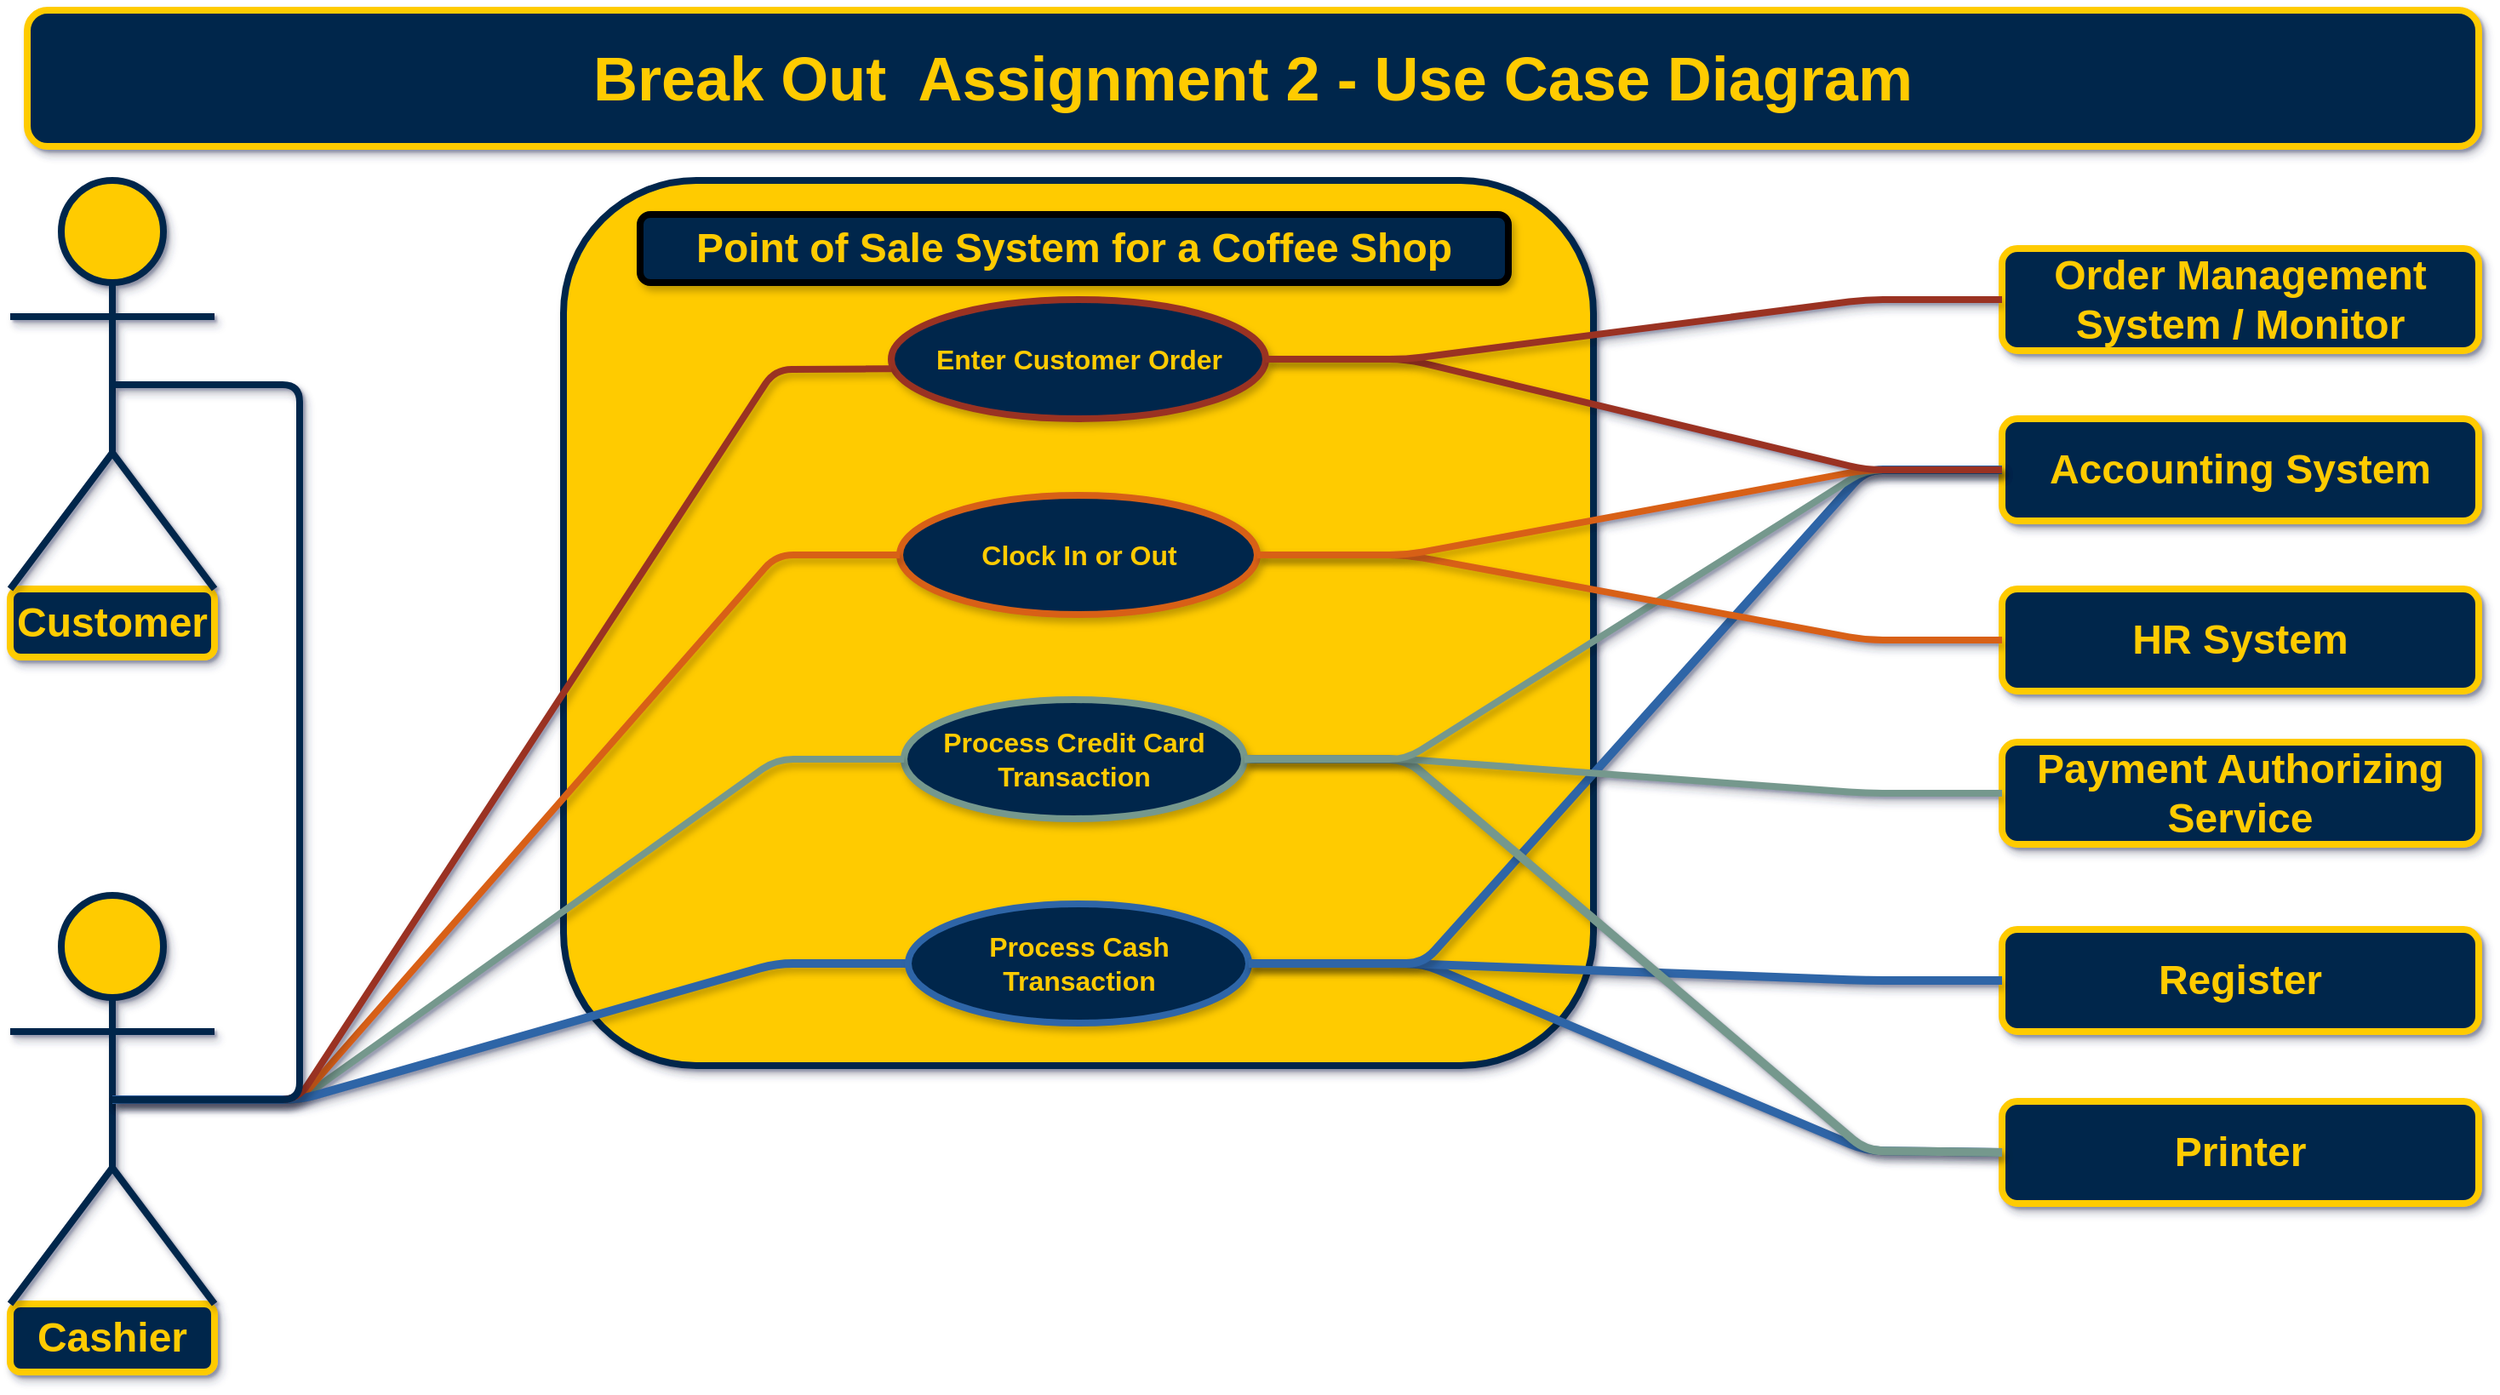 <mxfile>
    <diagram name="KSAN-REVISION-NO-CRM" id="BmptoRpWYKiWcoo0jxxf">
        <mxGraphModel dx="1838" dy="938" grid="1" gridSize="10" guides="1" tooltips="1" connect="1" arrows="1" fold="1" page="0" pageScale="1" pageWidth="1100" pageHeight="850" math="0" shadow="1">
            <root>
                <mxCell id="iic-0YQ0x_4ZW2MdYw09-0"/>
                <mxCell id="iic-0YQ0x_4ZW2MdYw09-1" parent="iic-0YQ0x_4ZW2MdYw09-0"/>
                <mxCell id="iic-0YQ0x_4ZW2MdYw09-2" value="&lt;font style=&quot;font-size: 24px;&quot;&gt;Cashier&lt;/font&gt;" style="rounded=1;whiteSpace=wrap;html=1;fillColor=#00274C;strokeColor=#FFCB05;fontColor=#FFCB05;shadow=1;labelBackgroundColor=none;labelBorderColor=none;fontStyle=1;strokeWidth=4;fontSize=24;" vertex="1" parent="iic-0YQ0x_4ZW2MdYw09-1">
                    <mxGeometry x="190" y="920" width="120" height="40" as="geometry"/>
                </mxCell>
                <mxCell id="iic-0YQ0x_4ZW2MdYw09-3" value="&lt;font style=&quot;font-size: 24px;&quot;&gt;Customer&lt;/font&gt;" style="rounded=1;whiteSpace=wrap;html=1;fillColor=#00274C;strokeColor=#FFCB05;fontColor=#FFCB05;shadow=1;labelBackgroundColor=none;labelBorderColor=none;fontStyle=1;strokeWidth=4;fontSize=24;" vertex="1" parent="iic-0YQ0x_4ZW2MdYw09-1">
                    <mxGeometry x="190" y="500" width="120" height="40" as="geometry"/>
                </mxCell>
                <mxCell id="iic-0YQ0x_4ZW2MdYw09-4" value="" style="rounded=1;whiteSpace=wrap;html=1;strokeColor=#00274C;fillColor=#FFCB05;strokeWidth=4;shadow=1;" vertex="1" parent="iic-0YQ0x_4ZW2MdYw09-1">
                    <mxGeometry x="515" y="260" width="605" height="520" as="geometry"/>
                </mxCell>
                <mxCell id="iic-0YQ0x_4ZW2MdYw09-5" value="Break Out&amp;nbsp; Assignment 2 - Use Case Diagram" style="text;strokeColor=#FFCB05;fillColor=#00274C;html=1;fontSize=36;fontStyle=1;verticalAlign=middle;align=center;fontColor=#FFCB05;shadow=1;labelBackgroundColor=none;labelBorderColor=none;whiteSpace=wrap;rounded=1;strokeWidth=4;" vertex="1" parent="iic-0YQ0x_4ZW2MdYw09-1">
                    <mxGeometry x="200" y="160" width="1440" height="80" as="geometry"/>
                </mxCell>
                <mxCell id="iic-0YQ0x_4ZW2MdYw09-6" value="" style="shape=umlActor;verticalLabelPosition=bottom;verticalAlign=top;html=1;outlineConnect=0;fillColor=#FFCB05;strokeColor=#00274C;fontColor=#FFCB05;shadow=1;labelBackgroundColor=#00274C;labelBorderColor=#FFCB05;whiteSpace=wrap;fontStyle=1;rounded=1;strokeWidth=4;fontSize=24;spacingTop=0;" vertex="1" parent="iic-0YQ0x_4ZW2MdYw09-1">
                    <mxGeometry x="190" y="680" width="120" height="240" as="geometry"/>
                </mxCell>
                <mxCell id="iic-0YQ0x_4ZW2MdYw09-7" value="&lt;font style=&quot;font-size: 16px;&quot;&gt;Enter Customer Order&lt;/font&gt;" style="ellipse;whiteSpace=wrap;html=1;fillColor=#00274C;strokeColor=#9A3324;fontColor=#FFCB05;shadow=1;labelBackgroundColor=none;labelBorderColor=none;fontStyle=1;rounded=1;strokeWidth=4;fontSize=16;" vertex="1" parent="iic-0YQ0x_4ZW2MdYw09-1">
                    <mxGeometry x="707.5" y="330" width="220" height="70" as="geometry"/>
                </mxCell>
                <mxCell id="iic-0YQ0x_4ZW2MdYw09-8" value="&lt;font style=&quot;font-size: 16px;&quot;&gt;Clock In or Out&lt;/font&gt;" style="ellipse;whiteSpace=wrap;html=1;fillColor=#00274C;strokeColor=#D86018;fontColor=#FFCB05;shadow=1;labelBackgroundColor=none;labelBorderColor=none;fontStyle=1;rounded=1;strokeWidth=4;fontSize=16;" vertex="1" parent="iic-0YQ0x_4ZW2MdYw09-1">
                    <mxGeometry x="712.5" y="445" width="210" height="70" as="geometry"/>
                </mxCell>
                <mxCell id="iic-0YQ0x_4ZW2MdYw09-9" value="&lt;font style=&quot;font-size: 16px;&quot;&gt;Process Credit Card Transaction&lt;/font&gt;" style="ellipse;whiteSpace=wrap;html=1;fillColor=#00274C;strokeColor=#75988D;fontColor=#FFCB05;shadow=1;labelBackgroundColor=none;labelBorderColor=none;fontStyle=1;rounded=1;strokeWidth=4;fontSize=16;" vertex="1" parent="iic-0YQ0x_4ZW2MdYw09-1">
                    <mxGeometry x="715" y="565" width="200" height="70" as="geometry"/>
                </mxCell>
                <mxCell id="iic-0YQ0x_4ZW2MdYw09-11" value="&lt;font style=&quot;font-size: 24px;&quot;&gt;HR System&lt;/font&gt;" style="rounded=1;whiteSpace=wrap;html=1;fillColor=#00274C;strokeColor=#FFCB05;fontColor=#FFCB05;shadow=1;labelBackgroundColor=none;labelBorderColor=none;fontStyle=1;strokeWidth=4;fontSize=24;" vertex="1" parent="iic-0YQ0x_4ZW2MdYw09-1">
                    <mxGeometry x="1360" y="500" width="280" height="60" as="geometry"/>
                </mxCell>
                <mxCell id="iic-0YQ0x_4ZW2MdYw09-12" value="&lt;font style=&quot;font-size: 24px;&quot;&gt;Payment Authorizing Service&lt;/font&gt;" style="rounded=1;whiteSpace=wrap;html=1;fillColor=#00274C;strokeColor=#FFCB05;fontColor=#FFCB05;shadow=1;labelBackgroundColor=none;labelBorderColor=none;fontStyle=1;strokeWidth=4;fontSize=24;" vertex="1" parent="iic-0YQ0x_4ZW2MdYw09-1">
                    <mxGeometry x="1360" y="590" width="280" height="60" as="geometry"/>
                </mxCell>
                <mxCell id="iic-0YQ0x_4ZW2MdYw09-14" value="" style="endArrow=none;html=1;rounded=1;entryX=0;entryY=0.5;entryDx=0;entryDy=0;fillColor=#0050ef;strokeColor=#75988d;fontColor=#FFCB05;shadow=1;labelBackgroundColor=none;labelBorderColor=none;fontStyle=1;exitX=0.5;exitY=0.5;exitDx=0;exitDy=0;exitPerimeter=0;strokeWidth=4;" edge="1" parent="iic-0YQ0x_4ZW2MdYw09-1" source="iic-0YQ0x_4ZW2MdYw09-6" target="iic-0YQ0x_4ZW2MdYw09-9">
                    <mxGeometry width="50" height="50" relative="1" as="geometry">
                        <mxPoint x="435" y="630" as="sourcePoint"/>
                        <mxPoint x="635.48" y="675.64" as="targetPoint"/>
                        <Array as="points">
                            <mxPoint x="360" y="800"/>
                            <mxPoint x="640" y="600"/>
                        </Array>
                    </mxGeometry>
                </mxCell>
                <mxCell id="iic-0YQ0x_4ZW2MdYw09-15" value="&lt;font style=&quot;font-size: 24px;&quot;&gt;Point of Sale System for a Coffee Shop&lt;/font&gt;" style="text;strokeColor=#000000;fillColor=#00274C;html=1;fontSize=24;fontStyle=1;verticalAlign=middle;align=center;fontColor=#FFCB05;shadow=1;labelBackgroundColor=none;labelBorderColor=none;whiteSpace=wrap;rounded=1;strokeWidth=4;" vertex="1" parent="iic-0YQ0x_4ZW2MdYw09-1">
                    <mxGeometry x="560" y="280" width="510" height="40" as="geometry"/>
                </mxCell>
                <mxCell id="iic-0YQ0x_4ZW2MdYw09-17" value="" style="endArrow=none;html=1;rounded=1;entryX=0;entryY=0.5;entryDx=0;entryDy=0;fillColor=#0050ef;strokeColor=#D86018;fontColor=#FFCB05;shadow=1;labelBackgroundColor=none;labelBorderColor=none;fontStyle=1;strokeWidth=4;exitX=0.5;exitY=0.5;exitDx=0;exitDy=0;exitPerimeter=0;" edge="1" parent="iic-0YQ0x_4ZW2MdYw09-1" source="iic-0YQ0x_4ZW2MdYw09-6" target="iic-0YQ0x_4ZW2MdYw09-8">
                    <mxGeometry width="50" height="50" relative="1" as="geometry">
                        <mxPoint x="260" y="600" as="sourcePoint"/>
                        <mxPoint x="660" y="554" as="targetPoint"/>
                        <Array as="points">
                            <mxPoint x="360" y="800"/>
                            <mxPoint x="640" y="480"/>
                        </Array>
                    </mxGeometry>
                </mxCell>
                <mxCell id="iic-0YQ0x_4ZW2MdYw09-18" value="&lt;font style=&quot;font-size: 24px;&quot;&gt;Accounting System&lt;/font&gt;" style="rounded=1;whiteSpace=wrap;html=1;fillColor=#00274C;strokeColor=#FFCB05;fontColor=#FFCB05;shadow=1;labelBackgroundColor=none;labelBorderColor=none;fontStyle=1;strokeWidth=4;fontSize=24;" vertex="1" parent="iic-0YQ0x_4ZW2MdYw09-1">
                    <mxGeometry x="1360" y="400" width="280" height="60" as="geometry"/>
                </mxCell>
                <mxCell id="iic-0YQ0x_4ZW2MdYw09-19" style="edgeStyle=none;rounded=1;comic=0;html=1;exitX=0;exitY=0.5;exitDx=0;exitDy=0;entryX=0.5;entryY=0.5;entryDx=0;entryDy=0;entryPerimeter=0;shadow=1;strokeWidth=5;fontSize=36;fontColor=#FFCB05;strokeColor=#2F65A7;endArrow=none;endFill=0;" edge="1" parent="iic-0YQ0x_4ZW2MdYw09-1" source="iic-0YQ0x_4ZW2MdYw09-20" target="iic-0YQ0x_4ZW2MdYw09-6">
                    <mxGeometry relative="1" as="geometry">
                        <Array as="points">
                            <mxPoint x="640" y="720"/>
                            <mxPoint x="360" y="800"/>
                        </Array>
                    </mxGeometry>
                </mxCell>
                <mxCell id="iic-0YQ0x_4ZW2MdYw09-20" value="&lt;font style=&quot;font-size: 16px;&quot;&gt;Process Cash Transaction&lt;/font&gt;" style="ellipse;whiteSpace=wrap;html=1;fillColor=#00274C;strokeColor=#2F65A7;fontColor=#FFCB05;shadow=1;labelBackgroundColor=none;labelBorderColor=none;fontStyle=1;rounded=1;strokeWidth=4;fontSize=16;" vertex="1" parent="iic-0YQ0x_4ZW2MdYw09-1">
                    <mxGeometry x="717.5" y="685" width="200" height="70" as="geometry"/>
                </mxCell>
                <mxCell id="iic-0YQ0x_4ZW2MdYw09-21" value="&lt;font style=&quot;font-size: 24px;&quot;&gt;Register&lt;/font&gt;" style="rounded=1;whiteSpace=wrap;html=1;fillColor=#00274C;strokeColor=#FFCB05;fontColor=#FFCB05;shadow=1;labelBackgroundColor=none;labelBorderColor=none;fontStyle=1;strokeWidth=4;fontSize=24;" vertex="1" parent="iic-0YQ0x_4ZW2MdYw09-1">
                    <mxGeometry x="1360" y="700" width="280" height="60" as="geometry"/>
                </mxCell>
                <mxCell id="iic-0YQ0x_4ZW2MdYw09-22" value="&lt;font style=&quot;font-size: 24px;&quot;&gt;Printer&lt;/font&gt;" style="rounded=1;whiteSpace=wrap;html=1;fillColor=#00274C;strokeColor=#FFCB05;fontColor=#FFCB05;shadow=1;labelBackgroundColor=none;labelBorderColor=none;fontStyle=1;strokeWidth=4;fontSize=24;" vertex="1" parent="iic-0YQ0x_4ZW2MdYw09-1">
                    <mxGeometry x="1360" y="801" width="280" height="60" as="geometry"/>
                </mxCell>
                <mxCell id="iic-0YQ0x_4ZW2MdYw09-23" value="" style="endArrow=none;html=1;rounded=1;entryX=0.004;entryY=0.581;entryDx=0;entryDy=0;entryPerimeter=0;fillColor=#0050ef;strokeColor=#9A3324;fontColor=#FFCB05;shadow=1;labelBackgroundColor=none;labelBorderColor=none;fontStyle=1;exitX=0.5;exitY=0.5;exitDx=0;exitDy=0;exitPerimeter=0;strokeWidth=4;" edge="1" parent="iic-0YQ0x_4ZW2MdYw09-1" source="iic-0YQ0x_4ZW2MdYw09-6">
                    <mxGeometry width="50" height="50" relative="1" as="geometry">
                        <mxPoint x="259.12" y="600" as="sourcePoint"/>
                        <mxPoint x="707.5" y="370.67" as="targetPoint"/>
                        <Array as="points">
                            <mxPoint x="359" y="800"/>
                            <mxPoint x="639.12" y="371"/>
                        </Array>
                    </mxGeometry>
                </mxCell>
                <mxCell id="iic-0YQ0x_4ZW2MdYw09-26" style="edgeStyle=none;rounded=1;comic=0;html=1;exitX=1;exitY=0.5;exitDx=0;exitDy=0;entryX=0;entryY=0.5;entryDx=0;entryDy=0;shadow=1;strokeWidth=5;fontSize=36;fontColor=#FFCB05;strokeColor=#2F65A7;endArrow=none;endFill=0;" edge="1" parent="iic-0YQ0x_4ZW2MdYw09-1" source="iic-0YQ0x_4ZW2MdYw09-20" target="iic-0YQ0x_4ZW2MdYw09-22">
                    <mxGeometry relative="1" as="geometry">
                        <mxPoint x="927.5" y="730" as="sourcePoint"/>
                        <mxPoint x="1370" y="690" as="targetPoint"/>
                        <Array as="points">
                            <mxPoint x="1020" y="720"/>
                            <mxPoint x="1280" y="830"/>
                        </Array>
                    </mxGeometry>
                </mxCell>
                <mxCell id="iic-0YQ0x_4ZW2MdYw09-27" style="edgeStyle=none;rounded=1;comic=0;html=1;exitX=1;exitY=0.5;exitDx=0;exitDy=0;entryX=0;entryY=0.5;entryDx=0;entryDy=0;shadow=1;strokeWidth=5;fontSize=36;fontColor=#FFCB05;strokeColor=#2F65A7;endArrow=none;endFill=0;" edge="1" parent="iic-0YQ0x_4ZW2MdYw09-1" source="iic-0YQ0x_4ZW2MdYw09-20" target="iic-0YQ0x_4ZW2MdYw09-21">
                    <mxGeometry relative="1" as="geometry">
                        <Array as="points">
                            <mxPoint x="1010" y="720"/>
                            <mxPoint x="1280" y="730"/>
                        </Array>
                    </mxGeometry>
                </mxCell>
                <mxCell id="iic-0YQ0x_4ZW2MdYw09-28" style="edgeStyle=none;rounded=1;comic=0;html=1;exitX=1;exitY=0.5;exitDx=0;exitDy=0;entryX=0;entryY=0.5;entryDx=0;entryDy=0;shadow=1;strokeWidth=5;fontSize=36;fontColor=#FFCB05;strokeColor=#2F65A7;endArrow=none;endFill=0;" edge="1" parent="iic-0YQ0x_4ZW2MdYw09-1" source="iic-0YQ0x_4ZW2MdYw09-20" target="iic-0YQ0x_4ZW2MdYw09-18">
                    <mxGeometry relative="1" as="geometry">
                        <mxPoint x="927.5" y="730" as="sourcePoint"/>
                        <mxPoint x="1370" y="690" as="targetPoint"/>
                        <Array as="points">
                            <mxPoint x="1020" y="720"/>
                            <mxPoint x="1280" y="430"/>
                        </Array>
                    </mxGeometry>
                </mxCell>
                <mxCell id="iic-0YQ0x_4ZW2MdYw09-29" style="edgeStyle=none;rounded=1;comic=0;html=1;exitX=1;exitY=0.5;exitDx=0;exitDy=0;entryX=0;entryY=0.5;entryDx=0;entryDy=0;shadow=1;strokeWidth=5;fontSize=36;fontColor=#FFCB05;strokeColor=#75988d;endArrow=none;endFill=0;" edge="1" parent="iic-0YQ0x_4ZW2MdYw09-1" source="iic-0YQ0x_4ZW2MdYw09-9" target="iic-0YQ0x_4ZW2MdYw09-22">
                    <mxGeometry relative="1" as="geometry">
                        <mxPoint x="937.5" y="740" as="sourcePoint"/>
                        <mxPoint x="1380" y="700" as="targetPoint"/>
                        <Array as="points">
                            <mxPoint x="1010" y="600"/>
                            <mxPoint x="1280" y="830"/>
                        </Array>
                    </mxGeometry>
                </mxCell>
                <mxCell id="iic-0YQ0x_4ZW2MdYw09-30" value="" style="endArrow=none;html=1;rounded=1;exitX=0;exitY=0.5;exitDx=0;exitDy=0;entryX=1;entryY=0.5;entryDx=0;entryDy=0;fillColor=#0050ef;strokeColor=#75988d;fontColor=#FFCB05;shadow=1;labelBackgroundColor=none;labelBorderColor=none;fontStyle=1;strokeWidth=4;" edge="1" parent="iic-0YQ0x_4ZW2MdYw09-1" source="iic-0YQ0x_4ZW2MdYw09-12" target="iic-0YQ0x_4ZW2MdYw09-9">
                    <mxGeometry width="50" height="50" relative="1" as="geometry">
                        <mxPoint x="1005" y="660" as="sourcePoint"/>
                        <mxPoint x="805" y="680" as="targetPoint"/>
                        <Array as="points">
                            <mxPoint x="1280" y="620"/>
                            <mxPoint x="1010" y="600"/>
                        </Array>
                    </mxGeometry>
                </mxCell>
                <mxCell id="iic-0YQ0x_4ZW2MdYw09-31" value="" style="endArrow=none;html=1;rounded=1;exitX=1;exitY=0.5;exitDx=0;exitDy=0;entryX=0;entryY=0.5;entryDx=0;entryDy=0;fillColor=#0050ef;strokeColor=#75988d;fontColor=#FFCB05;shadow=1;labelBackgroundColor=none;labelBorderColor=none;fontStyle=1;strokeWidth=4;" edge="1" parent="iic-0YQ0x_4ZW2MdYw09-1" source="iic-0YQ0x_4ZW2MdYw09-9" target="iic-0YQ0x_4ZW2MdYw09-18">
                    <mxGeometry width="50" height="50" relative="1" as="geometry">
                        <mxPoint x="795" y="650" as="sourcePoint"/>
                        <mxPoint x="1015" y="350" as="targetPoint"/>
                        <Array as="points">
                            <mxPoint x="1010" y="600"/>
                            <mxPoint x="1280" y="430"/>
                        </Array>
                    </mxGeometry>
                </mxCell>
                <mxCell id="iic-0YQ0x_4ZW2MdYw09-32" value="" style="endArrow=none;html=1;rounded=1;entryX=0;entryY=0.5;entryDx=0;entryDy=0;exitX=1;exitY=0.5;exitDx=0;exitDy=0;fillColor=#0050ef;strokeColor=#D86018;fontColor=#FFCB05;shadow=1;labelBackgroundColor=none;labelBorderColor=none;fontStyle=1;strokeWidth=4;" edge="1" parent="iic-0YQ0x_4ZW2MdYw09-1" source="iic-0YQ0x_4ZW2MdYw09-8" target="iic-0YQ0x_4ZW2MdYw09-11">
                    <mxGeometry width="50" height="50" relative="1" as="geometry">
                        <mxPoint x="795" y="550" as="sourcePoint"/>
                        <mxPoint x="1015" y="490" as="targetPoint"/>
                        <Array as="points">
                            <mxPoint x="1010" y="480"/>
                            <mxPoint x="1280" y="530"/>
                        </Array>
                    </mxGeometry>
                </mxCell>
                <mxCell id="iic-0YQ0x_4ZW2MdYw09-33" value="" style="endArrow=none;html=1;rounded=1;entryX=0;entryY=0.5;entryDx=0;entryDy=0;exitX=1;exitY=0.5;exitDx=0;exitDy=0;fillColor=#0050ef;strokeColor=#D86018;fontColor=#FFCB05;shadow=1;labelBackgroundColor=none;labelBorderColor=none;fontStyle=1;strokeWidth=4;" edge="1" parent="iic-0YQ0x_4ZW2MdYw09-1" source="iic-0YQ0x_4ZW2MdYw09-8" target="iic-0YQ0x_4ZW2MdYw09-18">
                    <mxGeometry width="50" height="50" relative="1" as="geometry">
                        <mxPoint x="932.5" y="490" as="sourcePoint"/>
                        <mxPoint x="1370" y="450" as="targetPoint"/>
                        <Array as="points">
                            <mxPoint x="1010" y="480"/>
                            <mxPoint x="1280" y="430"/>
                        </Array>
                    </mxGeometry>
                </mxCell>
                <mxCell id="iic-0YQ0x_4ZW2MdYw09-35" value="" style="endArrow=none;html=1;rounded=1;entryX=0;entryY=0.5;entryDx=0;entryDy=0;exitX=1;exitY=0.5;exitDx=0;exitDy=0;fillColor=#0050ef;strokeColor=#9A3324;fontColor=#FFCB05;shadow=1;labelBackgroundColor=none;labelBorderColor=none;fontStyle=1;strokeWidth=4;" edge="1" parent="iic-0YQ0x_4ZW2MdYw09-1" source="iic-0YQ0x_4ZW2MdYw09-7" target="iic-0YQ0x_4ZW2MdYw09-18">
                    <mxGeometry width="50" height="50" relative="1" as="geometry">
                        <mxPoint x="815" y="410" as="sourcePoint"/>
                        <mxPoint x="1015" y="340" as="targetPoint"/>
                        <Array as="points">
                            <mxPoint x="1010" y="365"/>
                            <mxPoint x="1280" y="430"/>
                        </Array>
                    </mxGeometry>
                </mxCell>
                <mxCell id="iic-0YQ0x_4ZW2MdYw09-36" value="" style="shape=umlActor;verticalLabelPosition=bottom;verticalAlign=top;html=1;outlineConnect=0;fillColor=#FFCB05;strokeColor=#00274C;fontColor=#FFCB05;shadow=1;labelBackgroundColor=#00274C;labelBorderColor=#FFCB05;whiteSpace=wrap;fontStyle=1;rounded=1;strokeWidth=4;fontSize=24;spacingTop=0;" vertex="1" parent="iic-0YQ0x_4ZW2MdYw09-1">
                    <mxGeometry x="190" y="260" width="120" height="240" as="geometry"/>
                </mxCell>
                <mxCell id="iic-0YQ0x_4ZW2MdYw09-37" value="" style="endArrow=none;html=1;rounded=1;entryX=0.5;entryY=0.5;entryDx=0;entryDy=0;entryPerimeter=0;fillColor=#0050ef;strokeColor=#00274C;fontColor=#FFCB05;shadow=1;labelBackgroundColor=none;labelBorderColor=none;fontStyle=1;exitX=0.5;exitY=0.5;exitDx=0;exitDy=0;exitPerimeter=0;strokeWidth=4;" edge="1" parent="iic-0YQ0x_4ZW2MdYw09-1" source="iic-0YQ0x_4ZW2MdYw09-6" target="iic-0YQ0x_4ZW2MdYw09-36">
                    <mxGeometry width="50" height="50" relative="1" as="geometry">
                        <mxPoint x="260" y="750" as="sourcePoint"/>
                        <mxPoint x="717.5" y="380.67" as="targetPoint"/>
                        <Array as="points">
                            <mxPoint x="360" y="800"/>
                            <mxPoint x="360" y="740"/>
                            <mxPoint x="360" y="380"/>
                        </Array>
                    </mxGeometry>
                </mxCell>
                <mxCell id="iic-0YQ0x_4ZW2MdYw09-38" value="&lt;font style=&quot;font-size: 24px;&quot;&gt;Order Management System / Monitor&lt;/font&gt;" style="rounded=1;whiteSpace=wrap;html=1;fillColor=#00274C;strokeColor=#FFCB05;fontColor=#FFCB05;shadow=1;labelBackgroundColor=none;labelBorderColor=none;fontStyle=1;strokeWidth=4;fontSize=24;" vertex="1" parent="iic-0YQ0x_4ZW2MdYw09-1">
                    <mxGeometry x="1360" y="300" width="280" height="60" as="geometry"/>
                </mxCell>
                <mxCell id="iic-0YQ0x_4ZW2MdYw09-39" value="" style="endArrow=none;html=1;rounded=1;entryX=0;entryY=0.5;entryDx=0;entryDy=0;exitX=1;exitY=0.5;exitDx=0;exitDy=0;fillColor=#0050ef;strokeColor=#9A3324;fontColor=#FFCB05;shadow=1;labelBackgroundColor=none;labelBorderColor=none;fontStyle=1;strokeWidth=4;" edge="1" parent="iic-0YQ0x_4ZW2MdYw09-1" source="iic-0YQ0x_4ZW2MdYw09-7" target="iic-0YQ0x_4ZW2MdYw09-38">
                    <mxGeometry width="50" height="50" relative="1" as="geometry">
                        <mxPoint x="937.5" y="375" as="sourcePoint"/>
                        <mxPoint x="1370" y="440" as="targetPoint"/>
                        <Array as="points">
                            <mxPoint x="1010" y="365"/>
                            <mxPoint x="1280" y="330"/>
                        </Array>
                    </mxGeometry>
                </mxCell>
            </root>
        </mxGraphModel>
    </diagram>
    <diagram name="OG" id="X3Onawsvs0xAegrhoMXS">
        <mxGraphModel dx="1838" dy="938" grid="1" gridSize="10" guides="1" tooltips="1" connect="1" arrows="1" fold="1" page="1" pageScale="1" pageWidth="850" pageHeight="1100" math="0" shadow="0">
            <root>
                <mxCell id="0"/>
                <mxCell id="1" parent="0"/>
                <mxCell id="vMpnO8Uc3qrmwY2od1Lv-1" value="" style="rounded=0;whiteSpace=wrap;html=1;movable=0;resizable=0;rotatable=0;deletable=0;editable=0;locked=1;connectable=0;" parent="1" vertex="1">
                    <mxGeometry x="540" y="260" width="390" height="630" as="geometry"/>
                </mxCell>
                <mxCell id="vMpnO8Uc3qrmwY2od1Lv-2" value="Break Out&amp;nbsp; Assignment 2" style="text;strokeColor=none;fillColor=none;html=1;fontSize=24;fontStyle=1;verticalAlign=middle;align=center;" parent="1" vertex="1">
                    <mxGeometry x="445" y="190" width="1510" height="40" as="geometry"/>
                </mxCell>
                <mxCell id="vMpnO8Uc3qrmwY2od1Lv-3" value="Actor" style="shape=umlActor;verticalLabelPosition=bottom;verticalAlign=top;html=1;outlineConnect=0;" parent="1" vertex="1">
                    <mxGeometry x="295" y="510" width="120" height="240" as="geometry"/>
                </mxCell>
                <mxCell id="vMpnO8Uc3qrmwY2od1Lv-4" value="&lt;font style=&quot;font-size: 18px;&quot;&gt;Enter customer order&lt;/font&gt;" style="ellipse;whiteSpace=wrap;html=1;" parent="1" vertex="1">
                    <mxGeometry x="675" y="380" width="120" height="80" as="geometry"/>
                </mxCell>
                <mxCell id="vMpnO8Uc3qrmwY2od1Lv-5" value="&lt;font style=&quot;font-size: 18px;&quot;&gt;Clock in for work&lt;/font&gt;" style="ellipse;whiteSpace=wrap;html=1;" parent="1" vertex="1">
                    <mxGeometry x="665" y="520" width="120" height="80" as="geometry"/>
                </mxCell>
                <mxCell id="vMpnO8Uc3qrmwY2od1Lv-6" value="&lt;font style=&quot;font-size: 18px;&quot;&gt;credit card transaction&lt;/font&gt;" style="ellipse;whiteSpace=wrap;html=1;" parent="1" vertex="1">
                    <mxGeometry x="665" y="640" width="140" height="90" as="geometry"/>
                </mxCell>
                <mxCell id="vMpnO8Uc3qrmwY2od1Lv-7" value="&lt;font style=&quot;font-size: 18px;&quot;&gt;inventory management&lt;/font&gt;" style="ellipse;whiteSpace=wrap;html=1;" parent="1" vertex="1">
                    <mxGeometry x="655" y="760" width="150" height="80" as="geometry"/>
                </mxCell>
                <mxCell id="vMpnO8Uc3qrmwY2od1Lv-8" value="&lt;font style=&quot;font-size: 18px;&quot;&gt;HR system&lt;/font&gt;" style="rounded=0;whiteSpace=wrap;html=1;" parent="1" vertex="1">
                    <mxGeometry x="1025" y="450" width="300" height="70" as="geometry"/>
                </mxCell>
                <mxCell id="vMpnO8Uc3qrmwY2od1Lv-9" value="&lt;font style=&quot;font-size: 18px;&quot;&gt;Payment authorizing service&lt;/font&gt;" style="rounded=0;whiteSpace=wrap;html=1;" parent="1" vertex="1">
                    <mxGeometry x="1015" y="610" width="300" height="100" as="geometry"/>
                </mxCell>
                <mxCell id="vMpnO8Uc3qrmwY2od1Lv-10" value="&lt;font style=&quot;font-size: 18px;&quot;&gt;Suppliers CRM system&lt;/font&gt;" style="rounded=0;whiteSpace=wrap;html=1;" parent="1" vertex="1">
                    <mxGeometry x="1015" y="830" width="300" height="119" as="geometry"/>
                </mxCell>
                <mxCell id="vMpnO8Uc3qrmwY2od1Lv-11" value="" style="endArrow=none;html=1;rounded=0;entryX=0;entryY=0.5;entryDx=0;entryDy=0;" parent="1" target="vMpnO8Uc3qrmwY2od1Lv-6" edge="1">
                    <mxGeometry width="50" height="50" relative="1" as="geometry">
                        <mxPoint x="435" y="630" as="sourcePoint"/>
                        <mxPoint x="635.48" y="675.64" as="targetPoint"/>
                    </mxGeometry>
                </mxCell>
                <mxCell id="vMpnO8Uc3qrmwY2od1Lv-12" value="" style="endArrow=none;html=1;rounded=0;entryX=0.004;entryY=0.581;entryDx=0;entryDy=0;entryPerimeter=0;" parent="1" target="vMpnO8Uc3qrmwY2od1Lv-4" edge="1">
                    <mxGeometry width="50" height="50" relative="1" as="geometry">
                        <mxPoint x="425" y="600" as="sourcePoint"/>
                        <mxPoint x="565" y="510" as="targetPoint"/>
                    </mxGeometry>
                </mxCell>
                <mxCell id="vMpnO8Uc3qrmwY2od1Lv-13" value="&lt;font style=&quot;font-size: 18px;&quot;&gt;Point of Sale System&lt;/font&gt;" style="text;strokeColor=none;fillColor=none;html=1;fontSize=24;fontStyle=1;verticalAlign=middle;align=center;" parent="1" vertex="1">
                    <mxGeometry x="685" y="290" width="130" height="40" as="geometry"/>
                </mxCell>
                <mxCell id="vMpnO8Uc3qrmwY2od1Lv-14" value="" style="endArrow=none;html=1;rounded=0;" parent="1" edge="1">
                    <mxGeometry width="50" height="50" relative="1" as="geometry">
                        <mxPoint x="1005" y="660" as="sourcePoint"/>
                        <mxPoint x="805" y="680" as="targetPoint"/>
                    </mxGeometry>
                </mxCell>
                <mxCell id="vMpnO8Uc3qrmwY2od1Lv-15" value="" style="endArrow=none;html=1;rounded=0;entryX=0;entryY=0.5;entryDx=0;entryDy=0;" parent="1" target="vMpnO8Uc3qrmwY2od1Lv-10" edge="1">
                    <mxGeometry width="50" height="50" relative="1" as="geometry">
                        <mxPoint x="805" y="820" as="sourcePoint"/>
                        <mxPoint x="845" y="760" as="targetPoint"/>
                    </mxGeometry>
                </mxCell>
                <mxCell id="vMpnO8Uc3qrmwY2od1Lv-16" value="" style="endArrow=none;html=1;rounded=0;entryX=0;entryY=0.5;entryDx=0;entryDy=0;" parent="1" edge="1">
                    <mxGeometry width="50" height="50" relative="1" as="geometry">
                        <mxPoint x="425" y="650" as="sourcePoint"/>
                        <mxPoint x="645" y="789" as="targetPoint"/>
                    </mxGeometry>
                </mxCell>
                <mxCell id="vMpnO8Uc3qrmwY2od1Lv-17" value="" style="endArrow=none;html=1;rounded=0;" parent="1" edge="1">
                    <mxGeometry width="50" height="50" relative="1" as="geometry">
                        <mxPoint x="430" y="614" as="sourcePoint"/>
                        <mxPoint x="660" y="554" as="targetPoint"/>
                    </mxGeometry>
                </mxCell>
                <mxCell id="vMpnO8Uc3qrmwY2od1Lv-18" value="" style="endArrow=none;html=1;rounded=0;" parent="1" edge="1">
                    <mxGeometry width="50" height="50" relative="1" as="geometry">
                        <mxPoint x="795" y="550" as="sourcePoint"/>
                        <mxPoint x="1015" y="490" as="targetPoint"/>
                    </mxGeometry>
                </mxCell>
                <mxCell id="vMpnO8Uc3qrmwY2od1Lv-19" value="&lt;font style=&quot;font-size: 18px;&quot;&gt;Cashier&lt;/font&gt;" style="text;strokeColor=none;fillColor=none;html=1;fontSize=24;fontStyle=1;verticalAlign=middle;align=center;" parent="1" vertex="1">
                    <mxGeometry x="290" y="790" width="130" height="40" as="geometry"/>
                </mxCell>
                <mxCell id="vMpnO8Uc3qrmwY2od1Lv-20" value="&lt;font style=&quot;font-size: 18px;&quot;&gt;accounting system&lt;/font&gt;" style="rounded=0;whiteSpace=wrap;html=1;" parent="1" vertex="1">
                    <mxGeometry x="1025" y="300" width="300" height="70" as="geometry"/>
                </mxCell>
                <mxCell id="vMpnO8Uc3qrmwY2od1Lv-21" value="" style="endArrow=none;html=1;rounded=0;" parent="1" edge="1">
                    <mxGeometry width="50" height="50" relative="1" as="geometry">
                        <mxPoint x="815" y="410" as="sourcePoint"/>
                        <mxPoint x="1015" y="340" as="targetPoint"/>
                    </mxGeometry>
                </mxCell>
                <mxCell id="vMpnO8Uc3qrmwY2od1Lv-22" value="" style="endArrow=none;html=1;rounded=0;exitX=1.021;exitY=0.613;exitDx=0;exitDy=0;exitPerimeter=0;" parent="1" source="vMpnO8Uc3qrmwY2od1Lv-4" edge="1">
                    <mxGeometry width="50" height="50" relative="1" as="geometry">
                        <mxPoint x="815" y="440" as="sourcePoint"/>
                        <mxPoint x="995" y="630" as="targetPoint"/>
                    </mxGeometry>
                </mxCell>
                <mxCell id="vMpnO8Uc3qrmwY2od1Lv-23" value="" style="endArrow=none;html=1;rounded=0;" parent="1" edge="1">
                    <mxGeometry width="50" height="50" relative="1" as="geometry">
                        <mxPoint x="785" y="770" as="sourcePoint"/>
                        <mxPoint x="1015" y="360" as="targetPoint"/>
                    </mxGeometry>
                </mxCell>
                <mxCell id="vMpnO8Uc3qrmwY2od1Lv-24" value="" style="endArrow=none;html=1;rounded=0;exitX=1;exitY=0;exitDx=0;exitDy=0;" parent="1" source="vMpnO8Uc3qrmwY2od1Lv-6" edge="1">
                    <mxGeometry width="50" height="50" relative="1" as="geometry">
                        <mxPoint x="795" y="650" as="sourcePoint"/>
                        <mxPoint x="1015" y="350" as="targetPoint"/>
                    </mxGeometry>
                </mxCell>
            </root>
        </mxGraphModel>
    </diagram>
    <diagram name="OG-CLEANED" id="ci6DyBOeQ-fBmTOLCm5O">
        <mxGraphModel dx="1838" dy="938" grid="1" gridSize="10" guides="1" tooltips="1" connect="1" arrows="1" fold="1" page="0" pageScale="1" pageWidth="1100" pageHeight="850" math="0" shadow="0">
            <root>
                <mxCell id="G1G20k_RCx7Hqm4COWs4-0"/>
                <mxCell id="G1G20k_RCx7Hqm4COWs4-1" parent="G1G20k_RCx7Hqm4COWs4-0"/>
                <mxCell id="G1G20k_RCx7Hqm4COWs4-2" value="" style="rounded=1;whiteSpace=wrap;html=1;strokeColor=#00274C;fillColor=#FFCB05;strokeWidth=4;" vertex="1" parent="G1G20k_RCx7Hqm4COWs4-1">
                    <mxGeometry x="515" y="260" width="605" height="670" as="geometry"/>
                </mxCell>
                <mxCell id="G1G20k_RCx7Hqm4COWs4-3" value="Break Out&amp;nbsp; Assignment 2 - Use Case Diagram" style="text;strokeColor=#00274C;fillColor=#0050ef;html=1;fontSize=36;fontStyle=1;verticalAlign=middle;align=center;fontColor=#FFCB05;shadow=1;labelBackgroundColor=none;labelBorderColor=none;whiteSpace=wrap;rounded=1;strokeWidth=4;" vertex="1" parent="G1G20k_RCx7Hqm4COWs4-1">
                    <mxGeometry x="200" y="160" width="1440" height="80" as="geometry"/>
                </mxCell>
                <mxCell id="G1G20k_RCx7Hqm4COWs4-4" value="Cashier" style="shape=umlActor;verticalLabelPosition=bottom;verticalAlign=top;html=1;outlineConnect=0;fillColor=#0050ef;strokeColor=#00274C;fontColor=#FFCB05;shadow=1;labelBackgroundColor=none;labelBorderColor=none;whiteSpace=wrap;fontStyle=1;rounded=1;strokeWidth=4;fontSize=24;" vertex="1" parent="G1G20k_RCx7Hqm4COWs4-1">
                    <mxGeometry x="200" y="480" width="120" height="240" as="geometry"/>
                </mxCell>
                <mxCell id="G1G20k_RCx7Hqm4COWs4-5" value="&lt;font style=&quot;font-size: 16px;&quot;&gt;Enter customer order&lt;/font&gt;" style="ellipse;whiteSpace=wrap;html=1;fillColor=#0050ef;strokeColor=#00274C;fontColor=#FFCB05;shadow=1;labelBackgroundColor=none;labelBorderColor=none;fontStyle=1;rounded=1;strokeWidth=4;fontSize=16;" vertex="1" parent="G1G20k_RCx7Hqm4COWs4-1">
                    <mxGeometry x="707.5" y="330" width="220" height="70" as="geometry"/>
                </mxCell>
                <mxCell id="G1G20k_RCx7Hqm4COWs4-6" value="&lt;font style=&quot;font-size: 16px;&quot;&gt;Clock in for work&lt;/font&gt;" style="ellipse;whiteSpace=wrap;html=1;fillColor=#0050ef;strokeColor=#00274C;fontColor=#FFCB05;shadow=1;labelBackgroundColor=none;labelBorderColor=none;fontStyle=1;rounded=1;strokeWidth=4;fontSize=16;" vertex="1" parent="G1G20k_RCx7Hqm4COWs4-1">
                    <mxGeometry x="712.5" y="485" width="210" height="70" as="geometry"/>
                </mxCell>
                <mxCell id="G1G20k_RCx7Hqm4COWs4-7" value="&lt;font style=&quot;font-size: 16px;&quot;&gt;credit card transaction&lt;/font&gt;" style="ellipse;whiteSpace=wrap;html=1;fillColor=#0050ef;strokeColor=#00274C;fontColor=#FFCB05;shadow=1;labelBackgroundColor=none;labelBorderColor=none;fontStyle=1;rounded=1;strokeWidth=4;fontSize=16;" vertex="1" parent="G1G20k_RCx7Hqm4COWs4-1">
                    <mxGeometry x="722.5" y="645" width="200" height="70" as="geometry"/>
                </mxCell>
                <mxCell id="G1G20k_RCx7Hqm4COWs4-8" value="&lt;font style=&quot;font-size: 16px;&quot;&gt;inventory management&lt;/font&gt;" style="ellipse;whiteSpace=wrap;html=1;fillColor=#0050ef;strokeColor=#00274C;fontColor=#FFCB05;shadow=1;labelBackgroundColor=none;labelBorderColor=none;fontStyle=1;rounded=1;strokeWidth=4;fontSize=16;" vertex="1" parent="G1G20k_RCx7Hqm4COWs4-1">
                    <mxGeometry x="720" y="805" width="202.5" height="70" as="geometry"/>
                </mxCell>
                <mxCell id="G1G20k_RCx7Hqm4COWs4-9" value="&lt;font style=&quot;font-size: 24px;&quot;&gt;HR System&lt;/font&gt;" style="rounded=1;whiteSpace=wrap;html=1;fillColor=#0050ef;strokeColor=#00274C;fontColor=#FFCB05;shadow=1;labelBackgroundColor=none;labelBorderColor=none;fontStyle=1;strokeWidth=4;fontSize=24;" vertex="1" parent="G1G20k_RCx7Hqm4COWs4-1">
                    <mxGeometry x="1360" y="480" width="280" height="80" as="geometry"/>
                </mxCell>
                <mxCell id="G1G20k_RCx7Hqm4COWs4-10" value="&lt;font style=&quot;font-size: 24px;&quot;&gt;Payment Authorizing Service&lt;/font&gt;" style="rounded=1;whiteSpace=wrap;html=1;fillColor=#0050ef;strokeColor=#00274C;fontColor=#FFCB05;shadow=1;labelBackgroundColor=none;labelBorderColor=none;fontStyle=1;strokeWidth=4;fontSize=24;" vertex="1" parent="G1G20k_RCx7Hqm4COWs4-1">
                    <mxGeometry x="1360" y="640" width="280" height="80" as="geometry"/>
                </mxCell>
                <mxCell id="G1G20k_RCx7Hqm4COWs4-11" value="&lt;font style=&quot;font-size: 24px;&quot;&gt;Suppliers CRM System&lt;/font&gt;" style="rounded=1;whiteSpace=wrap;html=1;fillColor=#0050ef;strokeColor=#00274C;fontColor=#FFCB05;shadow=1;labelBackgroundColor=none;labelBorderColor=none;fontStyle=1;strokeWidth=4;fontSize=24;" vertex="1" parent="G1G20k_RCx7Hqm4COWs4-1">
                    <mxGeometry x="1360" y="800" width="280" height="80" as="geometry"/>
                </mxCell>
                <mxCell id="G1G20k_RCx7Hqm4COWs4-12" value="" style="endArrow=none;html=1;rounded=1;entryX=0;entryY=0.5;entryDx=0;entryDy=0;fillColor=#0050ef;strokeColor=#00274C;fontColor=#FFCB05;shadow=1;labelBackgroundColor=none;labelBorderColor=none;fontStyle=1;exitX=0.5;exitY=0.5;exitDx=0;exitDy=0;exitPerimeter=0;strokeWidth=4;" edge="1" parent="G1G20k_RCx7Hqm4COWs4-1" source="G1G20k_RCx7Hqm4COWs4-4" target="G1G20k_RCx7Hqm4COWs4-7">
                    <mxGeometry width="50" height="50" relative="1" as="geometry">
                        <mxPoint x="435" y="630" as="sourcePoint"/>
                        <mxPoint x="635.48" y="675.64" as="targetPoint"/>
                        <Array as="points">
                            <mxPoint x="360" y="600"/>
                            <mxPoint x="640" y="680"/>
                        </Array>
                    </mxGeometry>
                </mxCell>
                <mxCell id="G1G20k_RCx7Hqm4COWs4-13" value="" style="endArrow=none;html=1;rounded=1;entryX=0.004;entryY=0.581;entryDx=0;entryDy=0;entryPerimeter=0;fillColor=#0050ef;strokeColor=#00274C;fontColor=#FFCB05;shadow=1;labelBackgroundColor=none;labelBorderColor=none;fontStyle=1;exitX=0.5;exitY=0.5;exitDx=0;exitDy=0;exitPerimeter=0;strokeWidth=4;" edge="1" parent="G1G20k_RCx7Hqm4COWs4-1" source="G1G20k_RCx7Hqm4COWs4-4" target="G1G20k_RCx7Hqm4COWs4-5">
                    <mxGeometry width="50" height="50" relative="1" as="geometry">
                        <mxPoint x="425" y="600" as="sourcePoint"/>
                        <mxPoint x="565" y="510" as="targetPoint"/>
                        <Array as="points">
                            <mxPoint x="360" y="600"/>
                            <mxPoint x="640" y="371"/>
                        </Array>
                    </mxGeometry>
                </mxCell>
                <mxCell id="G1G20k_RCx7Hqm4COWs4-14" value="&lt;font style=&quot;font-size: 24px;&quot;&gt;Point of Sale System for a Coffee Shop&lt;/font&gt;" style="text;strokeColor=#00274C;fillColor=#0050ef;html=1;fontSize=24;fontStyle=1;verticalAlign=middle;align=center;fontColor=#FFCB05;shadow=1;labelBackgroundColor=none;labelBorderColor=none;whiteSpace=wrap;rounded=1;strokeWidth=4;" vertex="1" parent="G1G20k_RCx7Hqm4COWs4-1">
                    <mxGeometry x="560" y="280" width="510" height="40" as="geometry"/>
                </mxCell>
                <mxCell id="G1G20k_RCx7Hqm4COWs4-15" value="" style="endArrow=none;html=1;rounded=1;exitX=0;exitY=0.5;exitDx=0;exitDy=0;entryX=1;entryY=0.5;entryDx=0;entryDy=0;fillColor=#0050ef;strokeColor=#00274C;fontColor=#FFCB05;shadow=1;labelBackgroundColor=none;labelBorderColor=none;fontStyle=1;strokeWidth=4;" edge="1" parent="G1G20k_RCx7Hqm4COWs4-1" source="G1G20k_RCx7Hqm4COWs4-10" target="G1G20k_RCx7Hqm4COWs4-7">
                    <mxGeometry width="50" height="50" relative="1" as="geometry">
                        <mxPoint x="1005" y="660" as="sourcePoint"/>
                        <mxPoint x="805" y="680" as="targetPoint"/>
                        <Array as="points">
                            <mxPoint x="1280" y="680"/>
                        </Array>
                    </mxGeometry>
                </mxCell>
                <mxCell id="G1G20k_RCx7Hqm4COWs4-16" value="" style="endArrow=none;html=1;rounded=1;entryX=0;entryY=0.5;entryDx=0;entryDy=0;exitX=1;exitY=0.5;exitDx=0;exitDy=0;fillColor=#0050ef;strokeColor=#00274C;fontColor=#FFCB05;shadow=1;labelBackgroundColor=none;labelBorderColor=none;fontStyle=1;strokeWidth=4;" edge="1" parent="G1G20k_RCx7Hqm4COWs4-1" source="G1G20k_RCx7Hqm4COWs4-8" target="G1G20k_RCx7Hqm4COWs4-11">
                    <mxGeometry width="50" height="50" relative="1" as="geometry">
                        <mxPoint x="805" y="820" as="sourcePoint"/>
                        <mxPoint x="845" y="760" as="targetPoint"/>
                        <Array as="points">
                            <mxPoint x="1280" y="840"/>
                        </Array>
                    </mxGeometry>
                </mxCell>
                <mxCell id="G1G20k_RCx7Hqm4COWs4-17" value="" style="endArrow=none;html=1;rounded=1;entryX=0;entryY=0.5;entryDx=0;entryDy=0;fillColor=#0050ef;strokeColor=#00274C;fontColor=#FFCB05;shadow=1;labelBackgroundColor=none;labelBorderColor=none;fontStyle=1;exitX=0.5;exitY=0.5;exitDx=0;exitDy=0;exitPerimeter=0;strokeWidth=4;" edge="1" parent="G1G20k_RCx7Hqm4COWs4-1" source="G1G20k_RCx7Hqm4COWs4-4" target="G1G20k_RCx7Hqm4COWs4-8">
                    <mxGeometry width="50" height="50" relative="1" as="geometry">
                        <mxPoint x="425" y="650" as="sourcePoint"/>
                        <mxPoint x="645" y="789" as="targetPoint"/>
                        <Array as="points">
                            <mxPoint x="360" y="600"/>
                            <mxPoint x="640" y="840"/>
                        </Array>
                    </mxGeometry>
                </mxCell>
                <mxCell id="G1G20k_RCx7Hqm4COWs4-18" value="" style="endArrow=none;html=1;rounded=1;entryX=0;entryY=0.5;entryDx=0;entryDy=0;fillColor=#0050ef;strokeColor=#00274C;fontColor=#FFCB05;shadow=1;labelBackgroundColor=none;labelBorderColor=none;fontStyle=1;strokeWidth=4;" edge="1" parent="G1G20k_RCx7Hqm4COWs4-1" target="G1G20k_RCx7Hqm4COWs4-6">
                    <mxGeometry width="50" height="50" relative="1" as="geometry">
                        <mxPoint x="260" y="600" as="sourcePoint"/>
                        <mxPoint x="660" y="554" as="targetPoint"/>
                        <Array as="points">
                            <mxPoint x="360" y="600"/>
                            <mxPoint x="640" y="520"/>
                        </Array>
                    </mxGeometry>
                </mxCell>
                <mxCell id="G1G20k_RCx7Hqm4COWs4-19" value="" style="endArrow=none;html=1;rounded=1;entryX=0;entryY=0.5;entryDx=0;entryDy=0;exitX=1;exitY=0.5;exitDx=0;exitDy=0;fillColor=#0050ef;strokeColor=#00274C;fontColor=#FFCB05;shadow=1;labelBackgroundColor=none;labelBorderColor=none;fontStyle=1;strokeWidth=4;" edge="1" parent="G1G20k_RCx7Hqm4COWs4-1" source="G1G20k_RCx7Hqm4COWs4-6" target="G1G20k_RCx7Hqm4COWs4-9">
                    <mxGeometry width="50" height="50" relative="1" as="geometry">
                        <mxPoint x="795" y="550" as="sourcePoint"/>
                        <mxPoint x="1015" y="490" as="targetPoint"/>
                        <Array as="points">
                            <mxPoint x="1280" y="520"/>
                        </Array>
                    </mxGeometry>
                </mxCell>
                <mxCell id="G1G20k_RCx7Hqm4COWs4-20" value="&lt;font style=&quot;font-size: 24px;&quot;&gt;Accounting System&lt;/font&gt;" style="rounded=1;whiteSpace=wrap;html=1;fillColor=#0050ef;strokeColor=#00274C;fontColor=#FFCB05;shadow=1;labelBackgroundColor=none;labelBorderColor=none;fontStyle=1;strokeWidth=4;fontSize=24;" vertex="1" parent="G1G20k_RCx7Hqm4COWs4-1">
                    <mxGeometry x="1360" y="320" width="280" height="80" as="geometry"/>
                </mxCell>
                <mxCell id="G1G20k_RCx7Hqm4COWs4-21" value="" style="endArrow=none;html=1;rounded=1;entryX=0;entryY=0.5;entryDx=0;entryDy=0;exitX=1;exitY=0.5;exitDx=0;exitDy=0;fillColor=#0050ef;strokeColor=#00274C;fontColor=#FFCB05;shadow=1;labelBackgroundColor=none;labelBorderColor=none;fontStyle=1;strokeWidth=4;" edge="1" parent="G1G20k_RCx7Hqm4COWs4-1" source="G1G20k_RCx7Hqm4COWs4-5" target="G1G20k_RCx7Hqm4COWs4-20">
                    <mxGeometry width="50" height="50" relative="1" as="geometry">
                        <mxPoint x="815" y="410" as="sourcePoint"/>
                        <mxPoint x="1015" y="340" as="targetPoint"/>
                        <Array as="points">
                            <mxPoint x="1280" y="360"/>
                        </Array>
                    </mxGeometry>
                </mxCell>
                <mxCell id="G1G20k_RCx7Hqm4COWs4-22" value="" style="endArrow=none;html=1;rounded=1;exitX=1;exitY=0.5;exitDx=0;exitDy=0;entryX=0;entryY=0.5;entryDx=0;entryDy=0;fillColor=#0050ef;strokeColor=#00274C;fontColor=#FFCB05;shadow=1;labelBackgroundColor=none;labelBorderColor=none;fontStyle=1;strokeWidth=4;" edge="1" parent="G1G20k_RCx7Hqm4COWs4-1" source="G1G20k_RCx7Hqm4COWs4-5" target="G1G20k_RCx7Hqm4COWs4-10">
                    <mxGeometry width="50" height="50" relative="1" as="geometry">
                        <mxPoint x="815" y="440" as="sourcePoint"/>
                        <mxPoint x="995" y="630" as="targetPoint"/>
                        <Array as="points">
                            <mxPoint x="1010" y="365"/>
                            <mxPoint x="1280" y="680"/>
                        </Array>
                    </mxGeometry>
                </mxCell>
                <mxCell id="G1G20k_RCx7Hqm4COWs4-23" value="" style="endArrow=none;html=1;rounded=1;entryX=0;entryY=0.5;entryDx=0;entryDy=0;exitX=1;exitY=0.5;exitDx=0;exitDy=0;fillColor=#0050ef;strokeColor=#00274C;fontColor=#FFCB05;shadow=1;labelBackgroundColor=none;labelBorderColor=none;fontStyle=1;strokeWidth=4;" edge="1" parent="G1G20k_RCx7Hqm4COWs4-1" source="G1G20k_RCx7Hqm4COWs4-8" target="G1G20k_RCx7Hqm4COWs4-20">
                    <mxGeometry width="50" height="50" relative="1" as="geometry">
                        <mxPoint x="785" y="780" as="sourcePoint"/>
                        <mxPoint x="1015" y="360" as="targetPoint"/>
                        <Array as="points">
                            <mxPoint x="1010" y="840"/>
                            <mxPoint x="1280" y="360"/>
                        </Array>
                    </mxGeometry>
                </mxCell>
                <mxCell id="G1G20k_RCx7Hqm4COWs4-24" value="" style="endArrow=none;html=1;rounded=1;exitX=1;exitY=0.5;exitDx=0;exitDy=0;entryX=0;entryY=0.5;entryDx=0;entryDy=0;fillColor=#0050ef;strokeColor=#00274C;fontColor=#FFCB05;shadow=1;labelBackgroundColor=none;labelBorderColor=none;fontStyle=1;strokeWidth=4;" edge="1" parent="G1G20k_RCx7Hqm4COWs4-1" source="G1G20k_RCx7Hqm4COWs4-7" target="G1G20k_RCx7Hqm4COWs4-20">
                    <mxGeometry width="50" height="50" relative="1" as="geometry">
                        <mxPoint x="795" y="650" as="sourcePoint"/>
                        <mxPoint x="1015" y="350" as="targetPoint"/>
                        <Array as="points">
                            <mxPoint x="1010" y="680"/>
                            <mxPoint x="1280" y="360"/>
                        </Array>
                    </mxGeometry>
                </mxCell>
            </root>
        </mxGraphModel>
    </diagram>
    <diagram name="KSAN-REVISION" id="nbVvMgasr4cESDF85ZMm">
        <mxGraphModel dx="1953" dy="996" grid="1" gridSize="10" guides="1" tooltips="1" connect="1" arrows="1" fold="1" page="0" pageScale="1" pageWidth="1100" pageHeight="850" math="0" shadow="1">
            <root>
                <mxCell id="7V81pnvblv2yvkfXTMmx-0"/>
                <mxCell id="7V81pnvblv2yvkfXTMmx-1" parent="7V81pnvblv2yvkfXTMmx-0"/>
                <mxCell id="XFUIVuXPJ2Gvi1gv4j7j-0" value="&lt;font style=&quot;font-size: 24px;&quot;&gt;Cashier&lt;/font&gt;" style="rounded=1;whiteSpace=wrap;html=1;fillColor=#00274C;strokeColor=#FFCB05;fontColor=#FFCB05;shadow=1;labelBackgroundColor=none;labelBorderColor=none;fontStyle=1;strokeWidth=4;fontSize=24;" vertex="1" parent="7V81pnvblv2yvkfXTMmx-1">
                    <mxGeometry x="190" y="920" width="120" height="40" as="geometry"/>
                </mxCell>
                <mxCell id="EV0wDwL7OMCKwgBFtHxn-1" value="&lt;font style=&quot;font-size: 24px;&quot;&gt;Customer&lt;/font&gt;" style="rounded=1;whiteSpace=wrap;html=1;fillColor=#00274C;strokeColor=#FFCB05;fontColor=#FFCB05;shadow=1;labelBackgroundColor=none;labelBorderColor=none;fontStyle=1;strokeWidth=4;fontSize=24;" vertex="1" parent="7V81pnvblv2yvkfXTMmx-1">
                    <mxGeometry x="190" y="500" width="120" height="40" as="geometry"/>
                </mxCell>
                <mxCell id="7V81pnvblv2yvkfXTMmx-2" value="" style="rounded=1;whiteSpace=wrap;html=1;strokeColor=#00274C;fillColor=#FFCB05;strokeWidth=4;shadow=1;" vertex="1" parent="7V81pnvblv2yvkfXTMmx-1">
                    <mxGeometry x="515" y="260" width="605" height="670" as="geometry"/>
                </mxCell>
                <mxCell id="7V81pnvblv2yvkfXTMmx-3" value="Break Out&amp;nbsp; Assignment 2 - Use Case Diagram" style="text;strokeColor=#FFCB05;fillColor=#00274C;html=1;fontSize=36;fontStyle=1;verticalAlign=middle;align=center;fontColor=#FFCB05;shadow=1;labelBackgroundColor=none;labelBorderColor=none;whiteSpace=wrap;rounded=1;strokeWidth=4;" vertex="1" parent="7V81pnvblv2yvkfXTMmx-1">
                    <mxGeometry x="200" y="160" width="1440" height="80" as="geometry"/>
                </mxCell>
                <mxCell id="7V81pnvblv2yvkfXTMmx-4" value="" style="shape=umlActor;verticalLabelPosition=bottom;verticalAlign=top;html=1;outlineConnect=0;fillColor=#FFCB05;strokeColor=#00274C;fontColor=#FFCB05;shadow=1;labelBackgroundColor=#00274C;labelBorderColor=#FFCB05;whiteSpace=wrap;fontStyle=1;rounded=1;strokeWidth=4;fontSize=24;spacingTop=0;" vertex="1" parent="7V81pnvblv2yvkfXTMmx-1">
                    <mxGeometry x="190" y="680" width="120" height="240" as="geometry"/>
                </mxCell>
                <mxCell id="7V81pnvblv2yvkfXTMmx-5" value="&lt;font style=&quot;font-size: 16px;&quot;&gt;Enter Customer Order&lt;/font&gt;" style="ellipse;whiteSpace=wrap;html=1;fillColor=#00274C;strokeColor=#9A3324;fontColor=#FFCB05;shadow=1;labelBackgroundColor=none;labelBorderColor=none;fontStyle=1;rounded=1;strokeWidth=4;fontSize=16;" vertex="1" parent="7V81pnvblv2yvkfXTMmx-1">
                    <mxGeometry x="707.5" y="330" width="220" height="70" as="geometry"/>
                </mxCell>
                <mxCell id="7V81pnvblv2yvkfXTMmx-6" value="&lt;font style=&quot;font-size: 16px;&quot;&gt;Clock In or Out&lt;/font&gt;" style="ellipse;whiteSpace=wrap;html=1;fillColor=#00274C;strokeColor=#D86018;fontColor=#FFCB05;shadow=1;labelBackgroundColor=none;labelBorderColor=none;fontStyle=1;rounded=1;strokeWidth=4;fontSize=16;" vertex="1" parent="7V81pnvblv2yvkfXTMmx-1">
                    <mxGeometry x="712.5" y="445" width="210" height="70" as="geometry"/>
                </mxCell>
                <mxCell id="7V81pnvblv2yvkfXTMmx-7" value="&lt;font style=&quot;font-size: 16px;&quot;&gt;Process Credit Card Transaction&lt;/font&gt;" style="ellipse;whiteSpace=wrap;html=1;fillColor=#00274C;strokeColor=#75988D;fontColor=#FFCB05;shadow=1;labelBackgroundColor=none;labelBorderColor=none;fontStyle=1;rounded=1;strokeWidth=4;fontSize=16;" vertex="1" parent="7V81pnvblv2yvkfXTMmx-1">
                    <mxGeometry x="715" y="565" width="200" height="70" as="geometry"/>
                </mxCell>
                <mxCell id="7V81pnvblv2yvkfXTMmx-8" value="&lt;font style=&quot;font-size: 16px;&quot;&gt;Update Inventory&lt;/font&gt;" style="ellipse;whiteSpace=wrap;html=1;fillColor=#00274C;strokeColor=#702082;fontColor=#FFCB05;shadow=1;labelBackgroundColor=none;labelBorderColor=none;fontStyle=1;rounded=1;strokeWidth=4;fontSize=16;" vertex="1" parent="7V81pnvblv2yvkfXTMmx-1">
                    <mxGeometry x="720" y="805" width="202.5" height="70" as="geometry"/>
                </mxCell>
                <mxCell id="7V81pnvblv2yvkfXTMmx-9" value="&lt;font style=&quot;font-size: 24px;&quot;&gt;HR System&lt;/font&gt;" style="rounded=1;whiteSpace=wrap;html=1;fillColor=#00274C;strokeColor=#FFCB05;fontColor=#FFCB05;shadow=1;labelBackgroundColor=none;labelBorderColor=none;fontStyle=1;strokeWidth=4;fontSize=24;" vertex="1" parent="7V81pnvblv2yvkfXTMmx-1">
                    <mxGeometry x="1360" y="500" width="280" height="60" as="geometry"/>
                </mxCell>
                <mxCell id="7V81pnvblv2yvkfXTMmx-10" value="&lt;font style=&quot;font-size: 24px;&quot;&gt;Payment Authorizing Service&lt;/font&gt;" style="rounded=1;whiteSpace=wrap;html=1;fillColor=#00274C;strokeColor=#FFCB05;fontColor=#FFCB05;shadow=1;labelBackgroundColor=none;labelBorderColor=none;fontStyle=1;strokeWidth=4;fontSize=24;" vertex="1" parent="7V81pnvblv2yvkfXTMmx-1">
                    <mxGeometry x="1360" y="590" width="280" height="60" as="geometry"/>
                </mxCell>
                <mxCell id="7V81pnvblv2yvkfXTMmx-11" value="&lt;font style=&quot;font-size: 24px;&quot;&gt;Suppliers CRM System&lt;/font&gt;" style="rounded=1;whiteSpace=wrap;html=1;fillColor=#00274C;strokeColor=#FFCB05;fontColor=#FFCB05;shadow=1;labelBackgroundColor=none;labelBorderColor=none;fontStyle=1;strokeWidth=4;fontSize=24;" vertex="1" parent="7V81pnvblv2yvkfXTMmx-1">
                    <mxGeometry x="1360" y="901" width="280" height="60" as="geometry"/>
                </mxCell>
                <mxCell id="7V81pnvblv2yvkfXTMmx-12" value="" style="endArrow=none;html=1;rounded=1;entryX=0;entryY=0.5;entryDx=0;entryDy=0;fillColor=#0050ef;strokeColor=#75988d;fontColor=#FFCB05;shadow=1;labelBackgroundColor=none;labelBorderColor=none;fontStyle=1;exitX=0.5;exitY=0.5;exitDx=0;exitDy=0;exitPerimeter=0;strokeWidth=4;" edge="1" parent="7V81pnvblv2yvkfXTMmx-1" source="7V81pnvblv2yvkfXTMmx-4" target="7V81pnvblv2yvkfXTMmx-7">
                    <mxGeometry width="50" height="50" relative="1" as="geometry">
                        <mxPoint x="435" y="630" as="sourcePoint"/>
                        <mxPoint x="635.48" y="675.64" as="targetPoint"/>
                        <Array as="points">
                            <mxPoint x="360" y="800"/>
                            <mxPoint x="640" y="600"/>
                        </Array>
                    </mxGeometry>
                </mxCell>
                <mxCell id="7V81pnvblv2yvkfXTMmx-14" value="&lt;font style=&quot;font-size: 24px;&quot;&gt;Point of Sale System for a Coffee Shop&lt;/font&gt;" style="text;strokeColor=#000000;fillColor=#00274C;html=1;fontSize=24;fontStyle=1;verticalAlign=middle;align=center;fontColor=#FFCB05;shadow=1;labelBackgroundColor=none;labelBorderColor=none;whiteSpace=wrap;rounded=1;strokeWidth=4;" vertex="1" parent="7V81pnvblv2yvkfXTMmx-1">
                    <mxGeometry x="560" y="280" width="510" height="40" as="geometry"/>
                </mxCell>
                <mxCell id="7V81pnvblv2yvkfXTMmx-17" value="" style="endArrow=none;html=1;rounded=1;entryX=0;entryY=0.5;entryDx=0;entryDy=0;fillColor=#0050ef;strokeColor=#702082;fontColor=#FFCB05;shadow=1;labelBackgroundColor=none;labelBorderColor=none;fontStyle=1;exitX=0.5;exitY=0.5;exitDx=0;exitDy=0;exitPerimeter=0;strokeWidth=4;" edge="1" parent="7V81pnvblv2yvkfXTMmx-1" source="7V81pnvblv2yvkfXTMmx-4" target="7V81pnvblv2yvkfXTMmx-8">
                    <mxGeometry width="50" height="50" relative="1" as="geometry">
                        <mxPoint x="425" y="650" as="sourcePoint"/>
                        <mxPoint x="645" y="789" as="targetPoint"/>
                        <Array as="points">
                            <mxPoint x="360" y="800"/>
                            <mxPoint x="640" y="840"/>
                        </Array>
                    </mxGeometry>
                </mxCell>
                <mxCell id="7V81pnvblv2yvkfXTMmx-18" value="" style="endArrow=none;html=1;rounded=1;entryX=0;entryY=0.5;entryDx=0;entryDy=0;fillColor=#0050ef;strokeColor=#D86018;fontColor=#FFCB05;shadow=1;labelBackgroundColor=none;labelBorderColor=none;fontStyle=1;strokeWidth=4;exitX=0.5;exitY=0.5;exitDx=0;exitDy=0;exitPerimeter=0;" edge="1" parent="7V81pnvblv2yvkfXTMmx-1" target="7V81pnvblv2yvkfXTMmx-6" source="7V81pnvblv2yvkfXTMmx-4">
                    <mxGeometry width="50" height="50" relative="1" as="geometry">
                        <mxPoint x="260" y="600" as="sourcePoint"/>
                        <mxPoint x="660" y="554" as="targetPoint"/>
                        <Array as="points">
                            <mxPoint x="360" y="800"/>
                            <mxPoint x="640" y="480"/>
                        </Array>
                    </mxGeometry>
                </mxCell>
                <mxCell id="7V81pnvblv2yvkfXTMmx-20" value="&lt;font style=&quot;font-size: 24px;&quot;&gt;Accounting System&lt;/font&gt;" style="rounded=1;whiteSpace=wrap;html=1;fillColor=#00274C;strokeColor=#FFCB05;fontColor=#FFCB05;shadow=1;labelBackgroundColor=none;labelBorderColor=none;fontStyle=1;strokeWidth=4;fontSize=24;" vertex="1" parent="7V81pnvblv2yvkfXTMmx-1">
                    <mxGeometry x="1360" y="400" width="280" height="60" as="geometry"/>
                </mxCell>
                <mxCell id="Vmb_-NRXRtXaPzVo8Oan-3" style="edgeStyle=none;rounded=1;comic=0;html=1;exitX=0;exitY=0.5;exitDx=0;exitDy=0;entryX=0.5;entryY=0.5;entryDx=0;entryDy=0;entryPerimeter=0;shadow=1;strokeWidth=5;fontSize=36;fontColor=#FFCB05;strokeColor=#2F65A7;endArrow=none;endFill=0;" edge="1" parent="7V81pnvblv2yvkfXTMmx-1" source="Vmb_-NRXRtXaPzVo8Oan-0" target="7V81pnvblv2yvkfXTMmx-4">
                    <mxGeometry relative="1" as="geometry">
                        <Array as="points">
                            <mxPoint x="640" y="720"/>
                            <mxPoint x="360" y="800"/>
                        </Array>
                    </mxGeometry>
                </mxCell>
                <mxCell id="Vmb_-NRXRtXaPzVo8Oan-0" value="&lt;font style=&quot;font-size: 16px;&quot;&gt;Process Cash Transaction&lt;/font&gt;" style="ellipse;whiteSpace=wrap;html=1;fillColor=#00274C;strokeColor=#2F65A7;fontColor=#FFCB05;shadow=1;labelBackgroundColor=none;labelBorderColor=none;fontStyle=1;rounded=1;strokeWidth=4;fontSize=16;" vertex="1" parent="7V81pnvblv2yvkfXTMmx-1">
                    <mxGeometry x="717.5" y="685" width="200" height="70" as="geometry"/>
                </mxCell>
                <mxCell id="Vmb_-NRXRtXaPzVo8Oan-1" value="&lt;font style=&quot;font-size: 24px;&quot;&gt;Register&lt;/font&gt;" style="rounded=1;whiteSpace=wrap;html=1;fillColor=#00274C;strokeColor=#FFCB05;fontColor=#FFCB05;shadow=1;labelBackgroundColor=none;labelBorderColor=none;fontStyle=1;strokeWidth=4;fontSize=24;" vertex="1" parent="7V81pnvblv2yvkfXTMmx-1">
                    <mxGeometry x="1360" y="700" width="280" height="60" as="geometry"/>
                </mxCell>
                <mxCell id="Vmb_-NRXRtXaPzVo8Oan-4" value="&lt;font style=&quot;font-size: 24px;&quot;&gt;Printer&lt;/font&gt;" style="rounded=1;whiteSpace=wrap;html=1;fillColor=#00274C;strokeColor=#FFCB05;fontColor=#FFCB05;shadow=1;labelBackgroundColor=none;labelBorderColor=none;fontStyle=1;strokeWidth=4;fontSize=24;" vertex="1" parent="7V81pnvblv2yvkfXTMmx-1">
                    <mxGeometry x="1360" y="801" width="280" height="60" as="geometry"/>
                </mxCell>
                <mxCell id="Vmb_-NRXRtXaPzVo8Oan-8" value="" style="endArrow=none;html=1;rounded=1;entryX=0.004;entryY=0.581;entryDx=0;entryDy=0;entryPerimeter=0;fillColor=#0050ef;strokeColor=#9A3324;fontColor=#FFCB05;shadow=1;labelBackgroundColor=none;labelBorderColor=none;fontStyle=1;exitX=0.5;exitY=0.5;exitDx=0;exitDy=0;exitPerimeter=0;strokeWidth=4;" edge="1" parent="7V81pnvblv2yvkfXTMmx-1" source="7V81pnvblv2yvkfXTMmx-4">
                    <mxGeometry width="50" height="50" relative="1" as="geometry">
                        <mxPoint x="259.12" y="600" as="sourcePoint"/>
                        <mxPoint x="707.5" y="370.67" as="targetPoint"/>
                        <Array as="points">
                            <mxPoint x="359" y="800"/>
                            <mxPoint x="639.12" y="371"/>
                        </Array>
                    </mxGeometry>
                </mxCell>
                <mxCell id="7V81pnvblv2yvkfXTMmx-16" value="" style="endArrow=none;html=1;rounded=1;entryX=0;entryY=0.5;entryDx=0;entryDy=0;exitX=1;exitY=0.5;exitDx=0;exitDy=0;fillColor=#0050ef;strokeColor=#702082;fontColor=#FFCB05;shadow=1;labelBackgroundColor=none;labelBorderColor=none;fontStyle=1;strokeWidth=4;" edge="1" parent="7V81pnvblv2yvkfXTMmx-1" source="7V81pnvblv2yvkfXTMmx-8" target="7V81pnvblv2yvkfXTMmx-11">
                    <mxGeometry width="50" height="50" relative="1" as="geometry">
                        <mxPoint x="805" y="820" as="sourcePoint"/>
                        <mxPoint x="845" y="760" as="targetPoint"/>
                        <Array as="points">
                            <mxPoint x="1010" y="840"/>
                            <mxPoint x="1280" y="930"/>
                        </Array>
                    </mxGeometry>
                </mxCell>
                <mxCell id="7V81pnvblv2yvkfXTMmx-23" value="" style="endArrow=none;html=1;rounded=1;entryX=0;entryY=0.5;entryDx=0;entryDy=0;exitX=1;exitY=0.5;exitDx=0;exitDy=0;fillColor=#0050ef;strokeColor=#702082;fontColor=#FFCB05;shadow=1;labelBackgroundColor=none;labelBorderColor=none;fontStyle=1;strokeWidth=4;" edge="1" parent="7V81pnvblv2yvkfXTMmx-1" source="7V81pnvblv2yvkfXTMmx-8" target="7V81pnvblv2yvkfXTMmx-20">
                    <mxGeometry width="50" height="50" relative="1" as="geometry">
                        <mxPoint x="785" y="780" as="sourcePoint"/>
                        <mxPoint x="1015" y="360" as="targetPoint"/>
                        <Array as="points">
                            <mxPoint x="1010" y="840"/>
                            <mxPoint x="1280" y="430"/>
                        </Array>
                    </mxGeometry>
                </mxCell>
                <mxCell id="Vmb_-NRXRtXaPzVo8Oan-6" style="edgeStyle=none;rounded=1;comic=0;html=1;exitX=1;exitY=0.5;exitDx=0;exitDy=0;entryX=0;entryY=0.5;entryDx=0;entryDy=0;shadow=1;strokeWidth=5;fontSize=36;fontColor=#FFCB05;strokeColor=#2F65A7;endArrow=none;endFill=0;" edge="1" parent="7V81pnvblv2yvkfXTMmx-1" source="Vmb_-NRXRtXaPzVo8Oan-0" target="Vmb_-NRXRtXaPzVo8Oan-4">
                    <mxGeometry relative="1" as="geometry">
                        <mxPoint x="927.5" y="730" as="sourcePoint"/>
                        <mxPoint x="1370" y="690" as="targetPoint"/>
                        <Array as="points">
                            <mxPoint x="1020" y="720"/>
                            <mxPoint x="1280" y="830"/>
                        </Array>
                    </mxGeometry>
                </mxCell>
                <mxCell id="Vmb_-NRXRtXaPzVo8Oan-2" style="edgeStyle=none;rounded=1;comic=0;html=1;exitX=1;exitY=0.5;exitDx=0;exitDy=0;entryX=0;entryY=0.5;entryDx=0;entryDy=0;shadow=1;strokeWidth=5;fontSize=36;fontColor=#FFCB05;strokeColor=#2F65A7;endArrow=none;endFill=0;" edge="1" parent="7V81pnvblv2yvkfXTMmx-1" source="Vmb_-NRXRtXaPzVo8Oan-0" target="Vmb_-NRXRtXaPzVo8Oan-1">
                    <mxGeometry relative="1" as="geometry">
                        <Array as="points">
                            <mxPoint x="1010" y="720"/>
                            <mxPoint x="1280" y="730"/>
                        </Array>
                    </mxGeometry>
                </mxCell>
                <mxCell id="Vmb_-NRXRtXaPzVo8Oan-10" style="edgeStyle=none;rounded=1;comic=0;html=1;exitX=1;exitY=0.5;exitDx=0;exitDy=0;entryX=0;entryY=0.5;entryDx=0;entryDy=0;shadow=1;strokeWidth=5;fontSize=36;fontColor=#FFCB05;strokeColor=#2F65A7;endArrow=none;endFill=0;" edge="1" parent="7V81pnvblv2yvkfXTMmx-1" source="Vmb_-NRXRtXaPzVo8Oan-0" target="7V81pnvblv2yvkfXTMmx-20">
                    <mxGeometry relative="1" as="geometry">
                        <mxPoint x="927.5" y="730" as="sourcePoint"/>
                        <mxPoint x="1370" y="690" as="targetPoint"/>
                        <Array as="points">
                            <mxPoint x="1020" y="720"/>
                            <mxPoint x="1280" y="430"/>
                        </Array>
                    </mxGeometry>
                </mxCell>
                <mxCell id="Vmb_-NRXRtXaPzVo8Oan-7" style="edgeStyle=none;rounded=1;comic=0;html=1;exitX=1;exitY=0.5;exitDx=0;exitDy=0;entryX=0;entryY=0.5;entryDx=0;entryDy=0;shadow=1;strokeWidth=5;fontSize=36;fontColor=#FFCB05;strokeColor=#75988d;endArrow=none;endFill=0;" edge="1" parent="7V81pnvblv2yvkfXTMmx-1" source="7V81pnvblv2yvkfXTMmx-7" target="Vmb_-NRXRtXaPzVo8Oan-4">
                    <mxGeometry relative="1" as="geometry">
                        <mxPoint x="937.5" y="740" as="sourcePoint"/>
                        <mxPoint x="1380" y="700" as="targetPoint"/>
                        <Array as="points">
                            <mxPoint x="1010" y="600"/>
                            <mxPoint x="1280" y="830"/>
                        </Array>
                    </mxGeometry>
                </mxCell>
                <mxCell id="7V81pnvblv2yvkfXTMmx-15" value="" style="endArrow=none;html=1;rounded=1;exitX=0;exitY=0.5;exitDx=0;exitDy=0;entryX=1;entryY=0.5;entryDx=0;entryDy=0;fillColor=#0050ef;strokeColor=#75988d;fontColor=#FFCB05;shadow=1;labelBackgroundColor=none;labelBorderColor=none;fontStyle=1;strokeWidth=4;" edge="1" parent="7V81pnvblv2yvkfXTMmx-1" source="7V81pnvblv2yvkfXTMmx-10" target="7V81pnvblv2yvkfXTMmx-7">
                    <mxGeometry width="50" height="50" relative="1" as="geometry">
                        <mxPoint x="1005" y="660" as="sourcePoint"/>
                        <mxPoint x="805" y="680" as="targetPoint"/>
                        <Array as="points">
                            <mxPoint x="1280" y="620"/>
                            <mxPoint x="1010" y="600"/>
                        </Array>
                    </mxGeometry>
                </mxCell>
                <mxCell id="7V81pnvblv2yvkfXTMmx-24" value="" style="endArrow=none;html=1;rounded=1;exitX=1;exitY=0.5;exitDx=0;exitDy=0;entryX=0;entryY=0.5;entryDx=0;entryDy=0;fillColor=#0050ef;strokeColor=#75988d;fontColor=#FFCB05;shadow=1;labelBackgroundColor=none;labelBorderColor=none;fontStyle=1;strokeWidth=4;" edge="1" parent="7V81pnvblv2yvkfXTMmx-1" source="7V81pnvblv2yvkfXTMmx-7" target="7V81pnvblv2yvkfXTMmx-20">
                    <mxGeometry width="50" height="50" relative="1" as="geometry">
                        <mxPoint x="795" y="650" as="sourcePoint"/>
                        <mxPoint x="1015" y="350" as="targetPoint"/>
                        <Array as="points">
                            <mxPoint x="1010" y="600"/>
                            <mxPoint x="1280" y="430"/>
                        </Array>
                    </mxGeometry>
                </mxCell>
                <mxCell id="7V81pnvblv2yvkfXTMmx-19" value="" style="endArrow=none;html=1;rounded=1;entryX=0;entryY=0.5;entryDx=0;entryDy=0;exitX=1;exitY=0.5;exitDx=0;exitDy=0;fillColor=#0050ef;strokeColor=#D86018;fontColor=#FFCB05;shadow=1;labelBackgroundColor=none;labelBorderColor=none;fontStyle=1;strokeWidth=4;" edge="1" parent="7V81pnvblv2yvkfXTMmx-1" source="7V81pnvblv2yvkfXTMmx-6" target="7V81pnvblv2yvkfXTMmx-9">
                    <mxGeometry width="50" height="50" relative="1" as="geometry">
                        <mxPoint x="795" y="550" as="sourcePoint"/>
                        <mxPoint x="1015" y="490" as="targetPoint"/>
                        <Array as="points">
                            <mxPoint x="1010" y="480"/>
                            <mxPoint x="1280" y="530"/>
                        </Array>
                    </mxGeometry>
                </mxCell>
                <mxCell id="Vmb_-NRXRtXaPzVo8Oan-9" value="" style="endArrow=none;html=1;rounded=1;entryX=0;entryY=0.5;entryDx=0;entryDy=0;exitX=1;exitY=0.5;exitDx=0;exitDy=0;fillColor=#0050ef;strokeColor=#D86018;fontColor=#FFCB05;shadow=1;labelBackgroundColor=none;labelBorderColor=none;fontStyle=1;strokeWidth=4;" edge="1" parent="7V81pnvblv2yvkfXTMmx-1" source="7V81pnvblv2yvkfXTMmx-6" target="7V81pnvblv2yvkfXTMmx-20">
                    <mxGeometry width="50" height="50" relative="1" as="geometry">
                        <mxPoint x="932.5" y="490" as="sourcePoint"/>
                        <mxPoint x="1370" y="450" as="targetPoint"/>
                        <Array as="points">
                            <mxPoint x="1010" y="480"/>
                            <mxPoint x="1280" y="430"/>
                        </Array>
                    </mxGeometry>
                </mxCell>
                <mxCell id="7V81pnvblv2yvkfXTMmx-21" value="" style="endArrow=none;html=1;rounded=1;entryX=0;entryY=0.5;entryDx=0;entryDy=0;exitX=1;exitY=0.5;exitDx=0;exitDy=0;fillColor=#0050ef;strokeColor=#9A3324;fontColor=#FFCB05;shadow=1;labelBackgroundColor=none;labelBorderColor=none;fontStyle=1;strokeWidth=4;" edge="1" parent="7V81pnvblv2yvkfXTMmx-1" source="7V81pnvblv2yvkfXTMmx-5" target="7V81pnvblv2yvkfXTMmx-20">
                    <mxGeometry width="50" height="50" relative="1" as="geometry">
                        <mxPoint x="815" y="410" as="sourcePoint"/>
                        <mxPoint x="1015" y="340" as="targetPoint"/>
                        <Array as="points">
                            <mxPoint x="1010" y="365"/>
                            <mxPoint x="1280" y="430"/>
                        </Array>
                    </mxGeometry>
                </mxCell>
                <mxCell id="EV0wDwL7OMCKwgBFtHxn-0" value="" style="shape=umlActor;verticalLabelPosition=bottom;verticalAlign=top;html=1;outlineConnect=0;fillColor=#FFCB05;strokeColor=#00274C;fontColor=#FFCB05;shadow=1;labelBackgroundColor=#00274C;labelBorderColor=#FFCB05;whiteSpace=wrap;fontStyle=1;rounded=1;strokeWidth=4;fontSize=24;spacingTop=0;" vertex="1" parent="7V81pnvblv2yvkfXTMmx-1">
                    <mxGeometry x="190" y="260" width="120" height="240" as="geometry"/>
                </mxCell>
                <mxCell id="EV0wDwL7OMCKwgBFtHxn-2" value="" style="endArrow=none;html=1;rounded=1;entryX=0.5;entryY=0.5;entryDx=0;entryDy=0;entryPerimeter=0;fillColor=#0050ef;strokeColor=#00274C;fontColor=#FFCB05;shadow=1;labelBackgroundColor=none;labelBorderColor=none;fontStyle=1;exitX=0.5;exitY=0.5;exitDx=0;exitDy=0;exitPerimeter=0;strokeWidth=4;" edge="1" parent="7V81pnvblv2yvkfXTMmx-1" source="7V81pnvblv2yvkfXTMmx-4" target="EV0wDwL7OMCKwgBFtHxn-0">
                    <mxGeometry width="50" height="50" relative="1" as="geometry">
                        <mxPoint x="260" y="750" as="sourcePoint"/>
                        <mxPoint x="717.5" y="380.67" as="targetPoint"/>
                        <Array as="points">
                            <mxPoint x="360" y="800"/>
                            <mxPoint x="360" y="740"/>
                            <mxPoint x="360" y="380"/>
                        </Array>
                    </mxGeometry>
                </mxCell>
                <mxCell id="EV0wDwL7OMCKwgBFtHxn-3" value="&lt;font style=&quot;font-size: 24px;&quot;&gt;Order Management System / Monitor&lt;/font&gt;" style="rounded=1;whiteSpace=wrap;html=1;fillColor=#00274C;strokeColor=#FFCB05;fontColor=#FFCB05;shadow=1;labelBackgroundColor=none;labelBorderColor=none;fontStyle=1;strokeWidth=4;fontSize=24;" vertex="1" parent="7V81pnvblv2yvkfXTMmx-1">
                    <mxGeometry x="1360" y="300" width="280" height="60" as="geometry"/>
                </mxCell>
                <mxCell id="EV0wDwL7OMCKwgBFtHxn-4" value="" style="endArrow=none;html=1;rounded=1;entryX=0;entryY=0.5;entryDx=0;entryDy=0;exitX=1;exitY=0.5;exitDx=0;exitDy=0;fillColor=#0050ef;strokeColor=#9A3324;fontColor=#FFCB05;shadow=1;labelBackgroundColor=none;labelBorderColor=none;fontStyle=1;strokeWidth=4;" edge="1" parent="7V81pnvblv2yvkfXTMmx-1" source="7V81pnvblv2yvkfXTMmx-5" target="EV0wDwL7OMCKwgBFtHxn-3">
                    <mxGeometry width="50" height="50" relative="1" as="geometry">
                        <mxPoint x="937.5" y="375" as="sourcePoint"/>
                        <mxPoint x="1370" y="440" as="targetPoint"/>
                        <Array as="points">
                            <mxPoint x="1010" y="365"/>
                            <mxPoint x="1280" y="330"/>
                        </Array>
                    </mxGeometry>
                </mxCell>
            </root>
        </mxGraphModel>
    </diagram>
</mxfile>